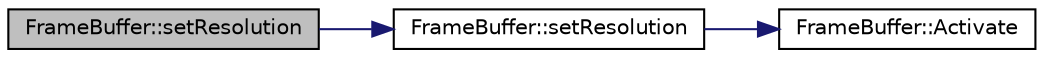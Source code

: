digraph "FrameBuffer::setResolution"
{
  edge [fontname="Helvetica",fontsize="10",labelfontname="Helvetica",labelfontsize="10"];
  node [fontname="Helvetica",fontsize="10",shape=record];
  rankdir="LR";
  Node1 [label="FrameBuffer::setResolution",height=0.2,width=0.4,color="black", fillcolor="grey75", style="filled", fontcolor="black"];
  Node1 -> Node2 [color="midnightblue",fontsize="10",style="solid",fontname="Helvetica"];
  Node2 [label="FrameBuffer::setResolution",height=0.2,width=0.4,color="black", fillcolor="white", style="filled",URL="$class_frame_buffer.html#ad36189a29a7aee52dc6f42f2ae9e09fa"];
  Node2 -> Node3 [color="midnightblue",fontsize="10",style="solid",fontname="Helvetica"];
  Node3 [label="FrameBuffer::Activate",height=0.2,width=0.4,color="black", fillcolor="white", style="filled",URL="$class_frame_buffer.html#ae4f8aa3bce80a07bcfa3faa6f1a79f25"];
}
